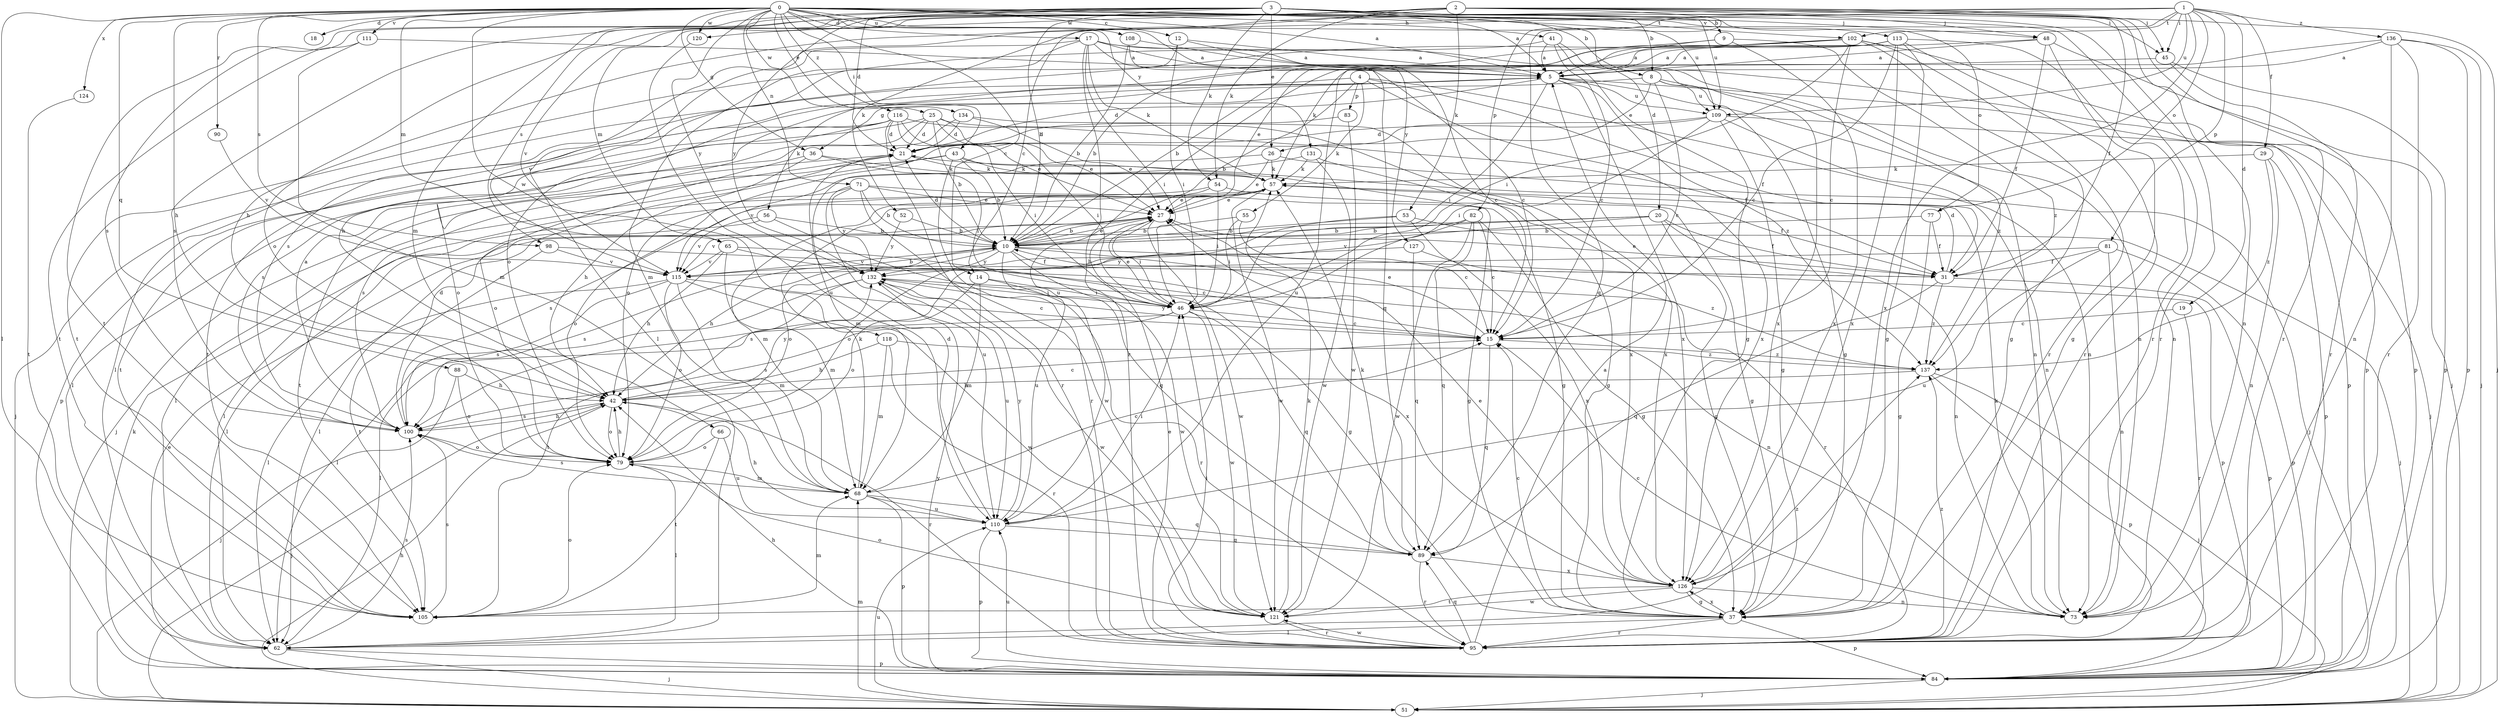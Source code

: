 strict digraph  {
0;
1;
2;
3;
4;
5;
8;
9;
10;
12;
14;
15;
17;
18;
19;
20;
21;
25;
26;
27;
29;
31;
36;
37;
41;
42;
43;
45;
46;
48;
51;
52;
53;
54;
55;
56;
57;
62;
65;
66;
68;
71;
73;
77;
79;
81;
82;
83;
84;
88;
89;
90;
95;
98;
100;
102;
105;
108;
109;
110;
111;
113;
115;
116;
118;
120;
121;
124;
126;
127;
131;
132;
134;
136;
137;
0 -> 5  [label=a];
0 -> 8  [label=b];
0 -> 12  [label=c];
0 -> 14  [label=c];
0 -> 17  [label=d];
0 -> 18  [label=d];
0 -> 25  [label=e];
0 -> 36  [label=g];
0 -> 41  [label=h];
0 -> 42  [label=h];
0 -> 43  [label=i];
0 -> 48  [label=j];
0 -> 62  [label=l];
0 -> 65  [label=m];
0 -> 71  [label=n];
0 -> 77  [label=o];
0 -> 88  [label=q];
0 -> 90  [label=r];
0 -> 95  [label=r];
0 -> 98  [label=s];
0 -> 102  [label=t];
0 -> 108  [label=u];
0 -> 109  [label=u];
0 -> 111  [label=v];
0 -> 113  [label=v];
0 -> 116  [label=w];
0 -> 118  [label=w];
0 -> 120  [label=w];
0 -> 124  [label=x];
0 -> 127  [label=y];
0 -> 131  [label=y];
0 -> 132  [label=y];
0 -> 134  [label=z];
1 -> 19  [label=d];
1 -> 29  [label=f];
1 -> 42  [label=h];
1 -> 45  [label=i];
1 -> 52  [label=k];
1 -> 62  [label=l];
1 -> 77  [label=o];
1 -> 81  [label=p];
1 -> 89  [label=q];
1 -> 102  [label=t];
1 -> 109  [label=u];
1 -> 126  [label=x];
1 -> 136  [label=z];
2 -> 14  [label=c];
2 -> 31  [label=f];
2 -> 45  [label=i];
2 -> 48  [label=j];
2 -> 51  [label=j];
2 -> 53  [label=k];
2 -> 54  [label=k];
2 -> 65  [label=m];
2 -> 73  [label=n];
2 -> 79  [label=o];
2 -> 82  [label=p];
2 -> 95  [label=r];
2 -> 98  [label=s];
2 -> 100  [label=s];
2 -> 115  [label=v];
2 -> 120  [label=w];
3 -> 5  [label=a];
3 -> 8  [label=b];
3 -> 9  [label=b];
3 -> 10  [label=b];
3 -> 20  [label=d];
3 -> 21  [label=d];
3 -> 26  [label=e];
3 -> 45  [label=i];
3 -> 54  [label=k];
3 -> 66  [label=m];
3 -> 95  [label=r];
3 -> 100  [label=s];
3 -> 105  [label=t];
3 -> 109  [label=u];
3 -> 132  [label=y];
4 -> 10  [label=b];
4 -> 31  [label=f];
4 -> 55  [label=k];
4 -> 56  [label=k];
4 -> 73  [label=n];
4 -> 83  [label=p];
4 -> 126  [label=x];
5 -> 21  [label=d];
5 -> 46  [label=i];
5 -> 62  [label=l];
5 -> 73  [label=n];
5 -> 84  [label=p];
5 -> 105  [label=t];
5 -> 109  [label=u];
5 -> 126  [label=x];
5 -> 137  [label=z];
8 -> 15  [label=c];
8 -> 26  [label=e];
8 -> 36  [label=g];
8 -> 37  [label=g];
8 -> 109  [label=u];
8 -> 137  [label=z];
9 -> 5  [label=a];
9 -> 10  [label=b];
9 -> 126  [label=x];
9 -> 137  [label=z];
10 -> 21  [label=d];
10 -> 27  [label=e];
10 -> 31  [label=f];
10 -> 42  [label=h];
10 -> 84  [label=p];
10 -> 95  [label=r];
10 -> 100  [label=s];
10 -> 110  [label=u];
10 -> 115  [label=v];
10 -> 121  [label=w];
10 -> 132  [label=y];
12 -> 5  [label=a];
12 -> 15  [label=c];
12 -> 42  [label=h];
12 -> 46  [label=i];
14 -> 46  [label=i];
14 -> 68  [label=m];
14 -> 79  [label=o];
14 -> 95  [label=r];
15 -> 27  [label=e];
15 -> 89  [label=q];
15 -> 132  [label=y];
15 -> 137  [label=z];
17 -> 5  [label=a];
17 -> 15  [label=c];
17 -> 46  [label=i];
17 -> 57  [label=k];
17 -> 68  [label=m];
17 -> 73  [label=n];
17 -> 95  [label=r];
17 -> 115  [label=v];
17 -> 126  [label=x];
19 -> 15  [label=c];
19 -> 95  [label=r];
20 -> 10  [label=b];
20 -> 31  [label=f];
20 -> 37  [label=g];
20 -> 62  [label=l];
20 -> 73  [label=n];
20 -> 115  [label=v];
21 -> 57  [label=k];
21 -> 100  [label=s];
21 -> 105  [label=t];
25 -> 10  [label=b];
25 -> 21  [label=d];
25 -> 27  [label=e];
25 -> 46  [label=i];
25 -> 79  [label=o];
25 -> 84  [label=p];
25 -> 126  [label=x];
26 -> 27  [label=e];
26 -> 51  [label=j];
26 -> 57  [label=k];
26 -> 68  [label=m];
27 -> 10  [label=b];
27 -> 46  [label=i];
27 -> 115  [label=v];
27 -> 121  [label=w];
29 -> 57  [label=k];
29 -> 73  [label=n];
29 -> 84  [label=p];
29 -> 137  [label=z];
31 -> 10  [label=b];
31 -> 21  [label=d];
31 -> 27  [label=e];
31 -> 84  [label=p];
31 -> 89  [label=q];
31 -> 137  [label=z];
36 -> 42  [label=h];
36 -> 46  [label=i];
36 -> 57  [label=k];
36 -> 79  [label=o];
37 -> 15  [label=c];
37 -> 62  [label=l];
37 -> 84  [label=p];
37 -> 95  [label=r];
37 -> 126  [label=x];
41 -> 5  [label=a];
41 -> 15  [label=c];
41 -> 37  [label=g];
41 -> 84  [label=p];
41 -> 105  [label=t];
42 -> 15  [label=c];
42 -> 51  [label=j];
42 -> 79  [label=o];
42 -> 95  [label=r];
42 -> 100  [label=s];
42 -> 132  [label=y];
43 -> 10  [label=b];
43 -> 37  [label=g];
43 -> 51  [label=j];
43 -> 57  [label=k];
43 -> 62  [label=l];
43 -> 95  [label=r];
45 -> 84  [label=p];
45 -> 95  [label=r];
45 -> 110  [label=u];
46 -> 15  [label=c];
46 -> 27  [label=e];
46 -> 62  [label=l];
46 -> 89  [label=q];
46 -> 100  [label=s];
46 -> 121  [label=w];
48 -> 5  [label=a];
48 -> 31  [label=f];
48 -> 37  [label=g];
48 -> 51  [label=j];
48 -> 110  [label=u];
51 -> 42  [label=h];
51 -> 68  [label=m];
51 -> 110  [label=u];
52 -> 10  [label=b];
52 -> 132  [label=y];
53 -> 10  [label=b];
53 -> 51  [label=j];
53 -> 79  [label=o];
53 -> 126  [label=x];
54 -> 27  [label=e];
54 -> 37  [label=g];
54 -> 46  [label=i];
54 -> 62  [label=l];
55 -> 10  [label=b];
55 -> 15  [label=c];
55 -> 46  [label=i];
56 -> 10  [label=b];
56 -> 62  [label=l];
56 -> 89  [label=q];
56 -> 115  [label=v];
57 -> 27  [label=e];
57 -> 31  [label=f];
57 -> 68  [label=m];
57 -> 100  [label=s];
57 -> 121  [label=w];
62 -> 51  [label=j];
62 -> 84  [label=p];
62 -> 100  [label=s];
62 -> 137  [label=z];
65 -> 15  [label=c];
65 -> 37  [label=g];
65 -> 42  [label=h];
65 -> 68  [label=m];
65 -> 115  [label=v];
66 -> 79  [label=o];
66 -> 105  [label=t];
66 -> 110  [label=u];
68 -> 15  [label=c];
68 -> 57  [label=k];
68 -> 84  [label=p];
68 -> 89  [label=q];
68 -> 100  [label=s];
68 -> 110  [label=u];
71 -> 10  [label=b];
71 -> 27  [label=e];
71 -> 37  [label=g];
71 -> 79  [label=o];
71 -> 110  [label=u];
71 -> 121  [label=w];
71 -> 132  [label=y];
73 -> 15  [label=c];
73 -> 57  [label=k];
77 -> 10  [label=b];
77 -> 31  [label=f];
77 -> 37  [label=g];
79 -> 42  [label=h];
79 -> 62  [label=l];
79 -> 68  [label=m];
81 -> 31  [label=f];
81 -> 73  [label=n];
81 -> 84  [label=p];
81 -> 100  [label=s];
81 -> 110  [label=u];
82 -> 10  [label=b];
82 -> 15  [label=c];
82 -> 37  [label=g];
82 -> 79  [label=o];
82 -> 89  [label=q];
82 -> 121  [label=w];
83 -> 21  [label=d];
83 -> 121  [label=w];
84 -> 27  [label=e];
84 -> 42  [label=h];
84 -> 51  [label=j];
84 -> 57  [label=k];
84 -> 110  [label=u];
84 -> 132  [label=y];
88 -> 42  [label=h];
88 -> 51  [label=j];
88 -> 79  [label=o];
89 -> 57  [label=k];
89 -> 95  [label=r];
89 -> 126  [label=x];
90 -> 115  [label=v];
95 -> 5  [label=a];
95 -> 27  [label=e];
95 -> 46  [label=i];
95 -> 89  [label=q];
95 -> 121  [label=w];
95 -> 137  [label=z];
98 -> 105  [label=t];
98 -> 115  [label=v];
98 -> 126  [label=x];
100 -> 5  [label=a];
100 -> 21  [label=d];
100 -> 42  [label=h];
100 -> 79  [label=o];
102 -> 5  [label=a];
102 -> 10  [label=b];
102 -> 15  [label=c];
102 -> 37  [label=g];
102 -> 46  [label=i];
102 -> 84  [label=p];
102 -> 95  [label=r];
102 -> 100  [label=s];
105 -> 68  [label=m];
105 -> 79  [label=o];
105 -> 100  [label=s];
108 -> 5  [label=a];
108 -> 10  [label=b];
108 -> 89  [label=q];
109 -> 21  [label=d];
109 -> 37  [label=g];
109 -> 46  [label=i];
109 -> 51  [label=j];
109 -> 73  [label=n];
109 -> 79  [label=o];
110 -> 21  [label=d];
110 -> 42  [label=h];
110 -> 46  [label=i];
110 -> 84  [label=p];
110 -> 89  [label=q];
110 -> 132  [label=y];
111 -> 5  [label=a];
111 -> 68  [label=m];
111 -> 105  [label=t];
113 -> 5  [label=a];
113 -> 15  [label=c];
113 -> 27  [label=e];
113 -> 37  [label=g];
113 -> 73  [label=n];
113 -> 79  [label=o];
113 -> 95  [label=r];
113 -> 126  [label=x];
115 -> 10  [label=b];
115 -> 15  [label=c];
115 -> 62  [label=l];
115 -> 68  [label=m];
115 -> 79  [label=o];
115 -> 100  [label=s];
115 -> 121  [label=w];
116 -> 21  [label=d];
116 -> 27  [label=e];
116 -> 31  [label=f];
116 -> 46  [label=i];
116 -> 51  [label=j];
116 -> 95  [label=r];
116 -> 100  [label=s];
116 -> 105  [label=t];
118 -> 42  [label=h];
118 -> 68  [label=m];
118 -> 95  [label=r];
118 -> 137  [label=z];
120 -> 110  [label=u];
121 -> 57  [label=k];
121 -> 79  [label=o];
121 -> 95  [label=r];
124 -> 105  [label=t];
126 -> 27  [label=e];
126 -> 37  [label=g];
126 -> 73  [label=n];
126 -> 105  [label=t];
126 -> 121  [label=w];
127 -> 89  [label=q];
127 -> 132  [label=y];
127 -> 137  [label=z];
131 -> 37  [label=g];
131 -> 57  [label=k];
131 -> 115  [label=v];
131 -> 121  [label=w];
132 -> 46  [label=i];
132 -> 62  [label=l];
132 -> 73  [label=n];
132 -> 105  [label=t];
132 -> 110  [label=u];
132 -> 121  [label=w];
134 -> 21  [label=d];
134 -> 27  [label=e];
134 -> 62  [label=l];
134 -> 126  [label=x];
136 -> 5  [label=a];
136 -> 51  [label=j];
136 -> 57  [label=k];
136 -> 73  [label=n];
136 -> 84  [label=p];
136 -> 95  [label=r];
137 -> 42  [label=h];
137 -> 51  [label=j];
137 -> 84  [label=p];
}

